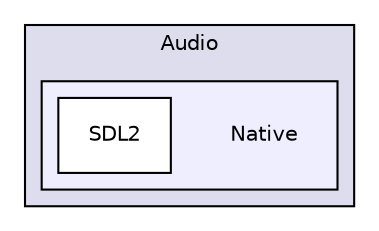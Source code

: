 digraph "Source/Engine/Audio/Native" {
  compound=true
  node [ fontsize="10", fontname="Helvetica"];
  edge [ labelfontsize="10", labelfontname="Helvetica"];
  subgraph clusterdir_1fe6ea76c2edc195ab03f062e0f25ab8 {
    graph [ bgcolor="#ddddee", pencolor="black", label="Audio" fontname="Helvetica", fontsize="10", URL="dir_1fe6ea76c2edc195ab03f062e0f25ab8.html"]
  subgraph clusterdir_8fee6b977948cf5544a9079e655323b8 {
    graph [ bgcolor="#eeeeff", pencolor="black", label="" URL="dir_8fee6b977948cf5544a9079e655323b8.html"];
    dir_8fee6b977948cf5544a9079e655323b8 [shape=plaintext label="Native"];
    dir_47dc404823a9a08f9ec086ca55157b98 [shape=box label="SDL2" color="black" fillcolor="white" style="filled" URL="dir_47dc404823a9a08f9ec086ca55157b98.html"];
  }
  }
}
